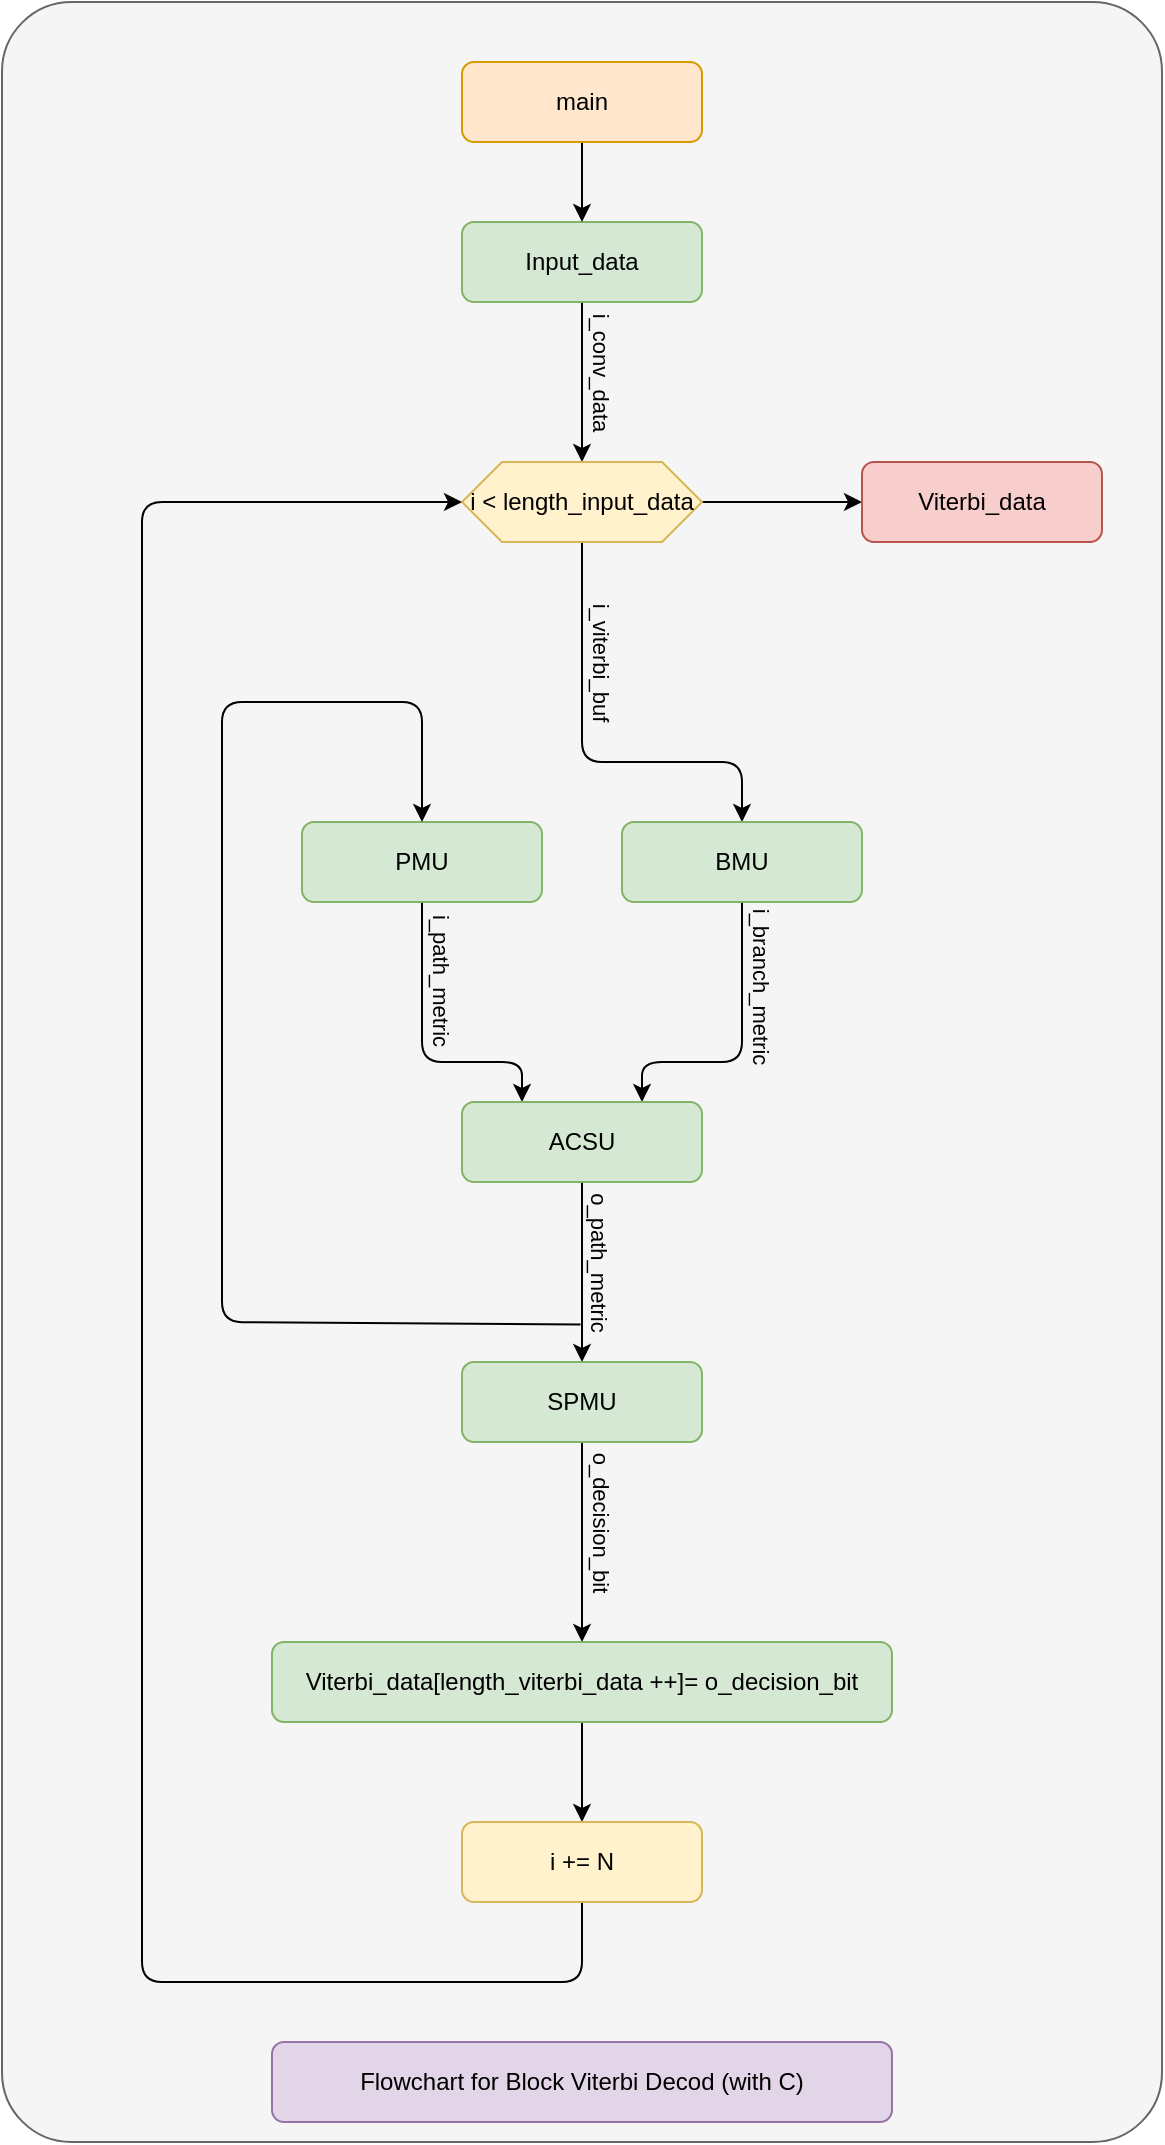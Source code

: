 <mxfile>
    <diagram id="vJS-0ykJvikHNXzZ5W6A" name="Page-1">
        <mxGraphModel dx="1353" dy="916" grid="1" gridSize="10" guides="1" tooltips="1" connect="1" arrows="1" fold="1" page="1" pageScale="1" pageWidth="850" pageHeight="1100" math="0" shadow="0">
            <root>
                <mxCell id="0"/>
                <mxCell id="1" parent="0"/>
                <mxCell id="37" value="" style="rounded=1;whiteSpace=wrap;html=1;arcSize=6;fillColor=#f5f5f5;fontColor=#333333;strokeColor=#666666;" parent="1" vertex="1">
                    <mxGeometry x="90" y="10" width="580" height="1070" as="geometry"/>
                </mxCell>
                <mxCell id="11" style="edgeStyle=none;html=1;exitX=0.5;exitY=1;exitDx=0;exitDy=0;entryX=0.5;entryY=0;entryDx=0;entryDy=0;" parent="1" source="3" target="10" edge="1">
                    <mxGeometry relative="1" as="geometry"/>
                </mxCell>
                <mxCell id="12" value="i_conv_data" style="edgeLabel;html=1;align=center;verticalAlign=middle;resizable=0;points=[];labelBackgroundColor=none;rotation=90;" parent="11" vertex="1" connectable="0">
                    <mxGeometry x="-0.435" y="1" relative="1" as="geometry">
                        <mxPoint x="9" y="12" as="offset"/>
                    </mxGeometry>
                </mxCell>
                <mxCell id="15" value="i_viterbi_buf" style="edgeLabel;html=1;align=center;verticalAlign=middle;resizable=0;points=[];labelBackgroundColor=none;rotation=90;" parent="11" vertex="1" connectable="0">
                    <mxGeometry x="-0.435" y="1" relative="1" as="geometry">
                        <mxPoint x="9" y="157" as="offset"/>
                    </mxGeometry>
                </mxCell>
                <mxCell id="20" value="i_path_metric" style="edgeLabel;html=1;align=center;verticalAlign=middle;resizable=0;points=[];labelBackgroundColor=none;rotation=90;" parent="11" vertex="1" connectable="0">
                    <mxGeometry x="-0.435" y="1" relative="1" as="geometry">
                        <mxPoint x="-71" y="316" as="offset"/>
                    </mxGeometry>
                </mxCell>
                <mxCell id="21" value="i_branch_metric" style="edgeLabel;html=1;align=center;verticalAlign=middle;resizable=0;points=[];labelBackgroundColor=none;rotation=90;" parent="11" vertex="1" connectable="0">
                    <mxGeometry x="-0.435" y="1" relative="1" as="geometry">
                        <mxPoint x="89" y="319" as="offset"/>
                    </mxGeometry>
                </mxCell>
                <mxCell id="26" value="o_path_metric" style="edgeLabel;html=1;align=center;verticalAlign=middle;resizable=0;points=[];labelBackgroundColor=none;rotation=90;" parent="11" vertex="1" connectable="0">
                    <mxGeometry x="-0.435" y="1" relative="1" as="geometry">
                        <mxPoint x="8" y="457" as="offset"/>
                    </mxGeometry>
                </mxCell>
                <mxCell id="31" value="o_decision_bit" style="edgeLabel;html=1;align=center;verticalAlign=middle;resizable=0;points=[];labelBackgroundColor=none;rotation=90;" parent="11" vertex="1" connectable="0">
                    <mxGeometry x="-0.435" y="1" relative="1" as="geometry">
                        <mxPoint x="9" y="587" as="offset"/>
                    </mxGeometry>
                </mxCell>
                <mxCell id="3" value="Input_data" style="rounded=1;whiteSpace=wrap;html=1;fillColor=#d5e8d4;strokeColor=#82b366;" parent="1" vertex="1">
                    <mxGeometry x="320" y="120" width="120" height="40" as="geometry"/>
                </mxCell>
                <mxCell id="5" style="edgeStyle=none;html=1;exitX=0.5;exitY=1;exitDx=0;exitDy=0;entryX=0.5;entryY=0;entryDx=0;entryDy=0;" parent="1" source="4" target="3" edge="1">
                    <mxGeometry relative="1" as="geometry"/>
                </mxCell>
                <mxCell id="4" value="main" style="rounded=1;whiteSpace=wrap;html=1;fillColor=#ffe6cc;strokeColor=#d79b00;" parent="1" vertex="1">
                    <mxGeometry x="320" y="40" width="120" height="40" as="geometry"/>
                </mxCell>
                <mxCell id="14" style="edgeStyle=none;html=1;exitX=0.5;exitY=1;exitDx=0;exitDy=0;entryX=0.5;entryY=0;entryDx=0;entryDy=0;" parent="1" source="10" target="13" edge="1">
                    <mxGeometry relative="1" as="geometry">
                        <Array as="points">
                            <mxPoint x="380" y="390"/>
                            <mxPoint x="460" y="390"/>
                        </Array>
                    </mxGeometry>
                </mxCell>
                <mxCell id="36" style="edgeStyle=none;html=1;exitX=1;exitY=0.5;exitDx=0;exitDy=0;entryX=0;entryY=0.5;entryDx=0;entryDy=0;" parent="1" source="10" target="35" edge="1">
                    <mxGeometry relative="1" as="geometry"/>
                </mxCell>
                <mxCell id="10" value="&lt;span style=&quot;color: rgb(0, 0, 0); text-wrap-mode: nowrap;&quot;&gt;i &amp;lt; length_input_data&lt;/span&gt;" style="shape=hexagon;perimeter=hexagonPerimeter2;whiteSpace=wrap;html=1;fixedSize=1;fillColor=#fff2cc;strokeColor=#d6b656;" parent="1" vertex="1">
                    <mxGeometry x="320" y="240" width="120" height="40" as="geometry"/>
                </mxCell>
                <mxCell id="19" style="edgeStyle=none;html=1;exitX=0.5;exitY=1;exitDx=0;exitDy=0;entryX=0.75;entryY=0;entryDx=0;entryDy=0;" parent="1" source="13" target="17" edge="1">
                    <mxGeometry relative="1" as="geometry">
                        <Array as="points">
                            <mxPoint x="460" y="540"/>
                            <mxPoint x="410" y="540"/>
                        </Array>
                    </mxGeometry>
                </mxCell>
                <mxCell id="13" value="BMU" style="rounded=1;whiteSpace=wrap;html=1;fillColor=#d5e8d4;strokeColor=#82b366;" parent="1" vertex="1">
                    <mxGeometry x="400" y="420" width="120" height="40" as="geometry"/>
                </mxCell>
                <mxCell id="18" style="edgeStyle=none;html=1;exitX=0.5;exitY=1;exitDx=0;exitDy=0;entryX=0.25;entryY=0;entryDx=0;entryDy=0;" parent="1" source="16" target="17" edge="1">
                    <mxGeometry relative="1" as="geometry">
                        <Array as="points">
                            <mxPoint x="300" y="540"/>
                            <mxPoint x="350" y="540"/>
                        </Array>
                    </mxGeometry>
                </mxCell>
                <mxCell id="16" value="PMU" style="rounded=1;whiteSpace=wrap;html=1;fillColor=#d5e8d4;strokeColor=#82b366;" parent="1" vertex="1">
                    <mxGeometry x="240" y="420" width="120" height="40" as="geometry"/>
                </mxCell>
                <mxCell id="25" style="edgeStyle=none;html=1;exitX=0.5;exitY=1;exitDx=0;exitDy=0;entryX=0.5;entryY=0;entryDx=0;entryDy=0;" parent="1" source="17" target="24" edge="1">
                    <mxGeometry relative="1" as="geometry"/>
                </mxCell>
                <mxCell id="17" value="ACSU" style="rounded=1;whiteSpace=wrap;html=1;fillColor=#d5e8d4;strokeColor=#82b366;" parent="1" vertex="1">
                    <mxGeometry x="320" y="560" width="120" height="40" as="geometry"/>
                </mxCell>
                <mxCell id="30" style="edgeStyle=none;html=1;exitX=0.5;exitY=1;exitDx=0;exitDy=0;entryX=0.5;entryY=0;entryDx=0;entryDy=0;" parent="1" source="24" target="29" edge="1">
                    <mxGeometry relative="1" as="geometry"/>
                </mxCell>
                <mxCell id="24" value="SPMU" style="rounded=1;whiteSpace=wrap;html=1;fillColor=#d5e8d4;strokeColor=#82b366;" parent="1" vertex="1">
                    <mxGeometry x="320" y="690" width="120" height="40" as="geometry"/>
                </mxCell>
                <mxCell id="27" style="edgeStyle=none;html=1;exitX=-1.4;exitY=0.792;exitDx=0;exitDy=0;entryX=0.5;entryY=0;entryDx=0;entryDy=0;exitPerimeter=0;" parent="1" source="25" target="16" edge="1">
                    <mxGeometry relative="1" as="geometry">
                        <Array as="points">
                            <mxPoint x="200" y="670"/>
                            <mxPoint x="200" y="360"/>
                            <mxPoint x="300" y="360"/>
                        </Array>
                    </mxGeometry>
                </mxCell>
                <mxCell id="33" style="edgeStyle=none;html=1;exitX=0.5;exitY=1;exitDx=0;exitDy=0;entryX=0.5;entryY=0;entryDx=0;entryDy=0;" parent="1" source="29" target="32" edge="1">
                    <mxGeometry relative="1" as="geometry"/>
                </mxCell>
                <mxCell id="29" value="Viterbi_data[length_viterbi_data ++]= o_decision_bit" style="rounded=1;whiteSpace=wrap;html=1;fillColor=#d5e8d4;strokeColor=#82b366;" parent="1" vertex="1">
                    <mxGeometry x="225" y="830" width="310" height="40" as="geometry"/>
                </mxCell>
                <mxCell id="34" style="edgeStyle=none;html=1;exitX=0.5;exitY=1;exitDx=0;exitDy=0;entryX=0;entryY=0.5;entryDx=0;entryDy=0;" parent="1" source="32" target="10" edge="1">
                    <mxGeometry relative="1" as="geometry">
                        <Array as="points">
                            <mxPoint x="380" y="1000"/>
                            <mxPoint x="160" y="1000"/>
                            <mxPoint x="160" y="260"/>
                        </Array>
                    </mxGeometry>
                </mxCell>
                <mxCell id="32" value="i += N" style="rounded=1;whiteSpace=wrap;html=1;fillColor=#fff2cc;strokeColor=#d6b656;" parent="1" vertex="1">
                    <mxGeometry x="320" y="920" width="120" height="40" as="geometry"/>
                </mxCell>
                <mxCell id="35" value="Viterbi_data" style="rounded=1;whiteSpace=wrap;html=1;fillColor=#f8cecc;strokeColor=#b85450;" parent="1" vertex="1">
                    <mxGeometry x="520" y="240" width="120" height="40" as="geometry"/>
                </mxCell>
                <mxCell id="38" value="Flowchart for Block Viterbi Decod (with C)" style="rounded=1;whiteSpace=wrap;html=1;fillColor=#e1d5e7;strokeColor=#9673a6;" parent="1" vertex="1">
                    <mxGeometry x="225" y="1030" width="310" height="40" as="geometry"/>
                </mxCell>
            </root>
        </mxGraphModel>
    </diagram>
</mxfile>